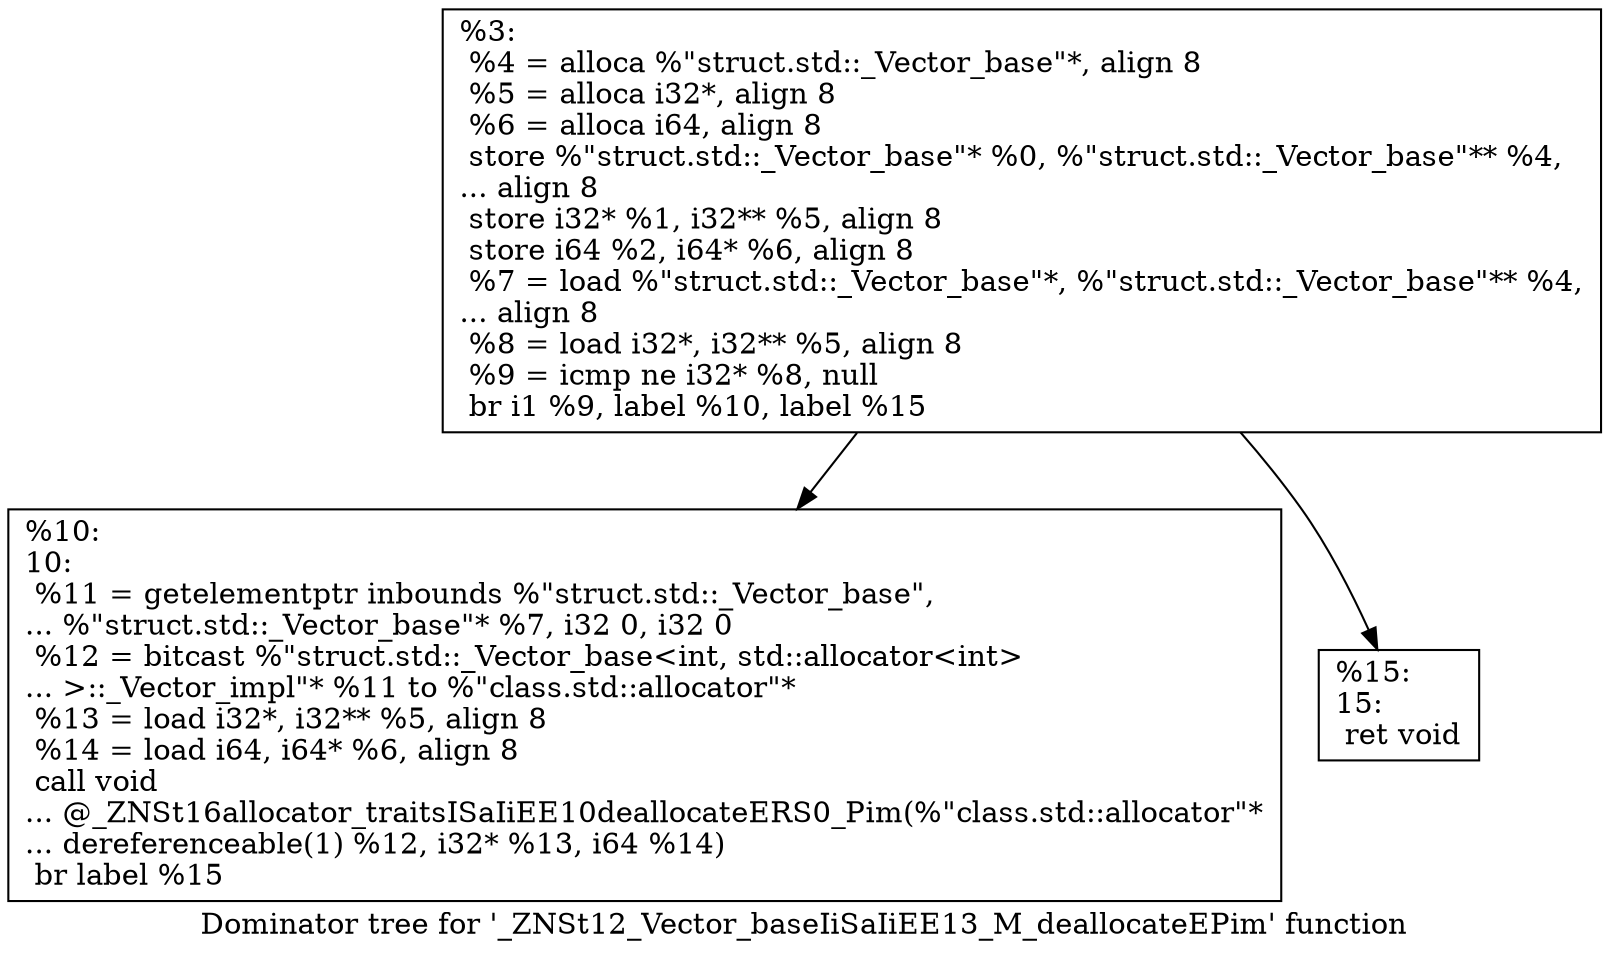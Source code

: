 digraph "Dominator tree for '_ZNSt12_Vector_baseIiSaIiEE13_M_deallocateEPim' function" {
	label="Dominator tree for '_ZNSt12_Vector_baseIiSaIiEE13_M_deallocateEPim' function";

	Node0x1471880 [shape=record,label="{%3:\l  %4 = alloca %\"struct.std::_Vector_base\"*, align 8\l  %5 = alloca i32*, align 8\l  %6 = alloca i64, align 8\l  store %\"struct.std::_Vector_base\"* %0, %\"struct.std::_Vector_base\"** %4,\l... align 8\l  store i32* %1, i32** %5, align 8\l  store i64 %2, i64* %6, align 8\l  %7 = load %\"struct.std::_Vector_base\"*, %\"struct.std::_Vector_base\"** %4,\l... align 8\l  %8 = load i32*, i32** %5, align 8\l  %9 = icmp ne i32* %8, null\l  br i1 %9, label %10, label %15\l}"];
	Node0x1471880 -> Node0x1473ed0;
	Node0x1471880 -> Node0x1470fb0;
	Node0x1473ed0 [shape=record,label="{%10:\l10:                                               \l  %11 = getelementptr inbounds %\"struct.std::_Vector_base\",\l... %\"struct.std::_Vector_base\"* %7, i32 0, i32 0\l  %12 = bitcast %\"struct.std::_Vector_base\<int, std::allocator\<int\>\l... \>::_Vector_impl\"* %11 to %\"class.std::allocator\"*\l  %13 = load i32*, i32** %5, align 8\l  %14 = load i64, i64* %6, align 8\l  call void\l... @_ZNSt16allocator_traitsISaIiEE10deallocateERS0_Pim(%\"class.std::allocator\"*\l... dereferenceable(1) %12, i32* %13, i64 %14)\l  br label %15\l}"];
	Node0x1470fb0 [shape=record,label="{%15:\l15:                                               \l  ret void\l}"];
}

